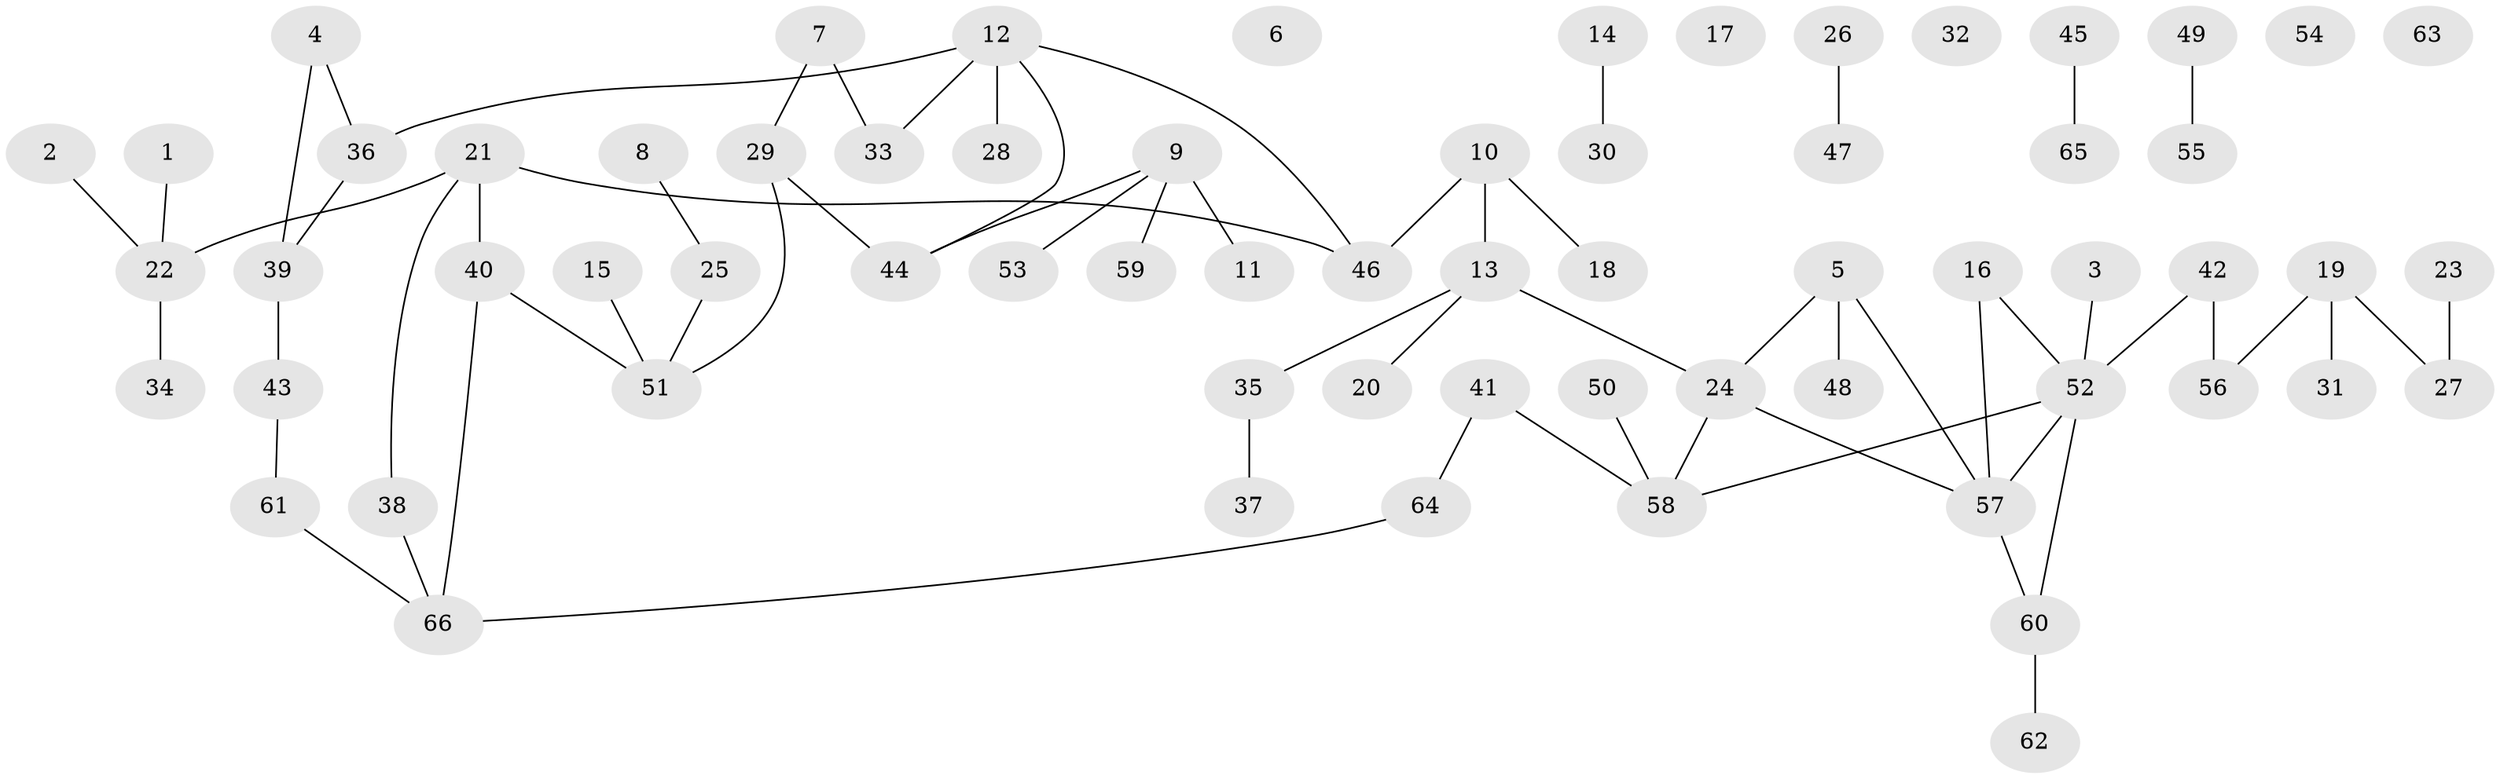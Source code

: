 // coarse degree distribution, {1: 0.2727272727272727, 5: 0.18181818181818182, 2: 0.45454545454545453, 3: 0.09090909090909091}
// Generated by graph-tools (version 1.1) at 2025/48/03/04/25 22:48:19]
// undirected, 66 vertices, 66 edges
graph export_dot {
  node [color=gray90,style=filled];
  1;
  2;
  3;
  4;
  5;
  6;
  7;
  8;
  9;
  10;
  11;
  12;
  13;
  14;
  15;
  16;
  17;
  18;
  19;
  20;
  21;
  22;
  23;
  24;
  25;
  26;
  27;
  28;
  29;
  30;
  31;
  32;
  33;
  34;
  35;
  36;
  37;
  38;
  39;
  40;
  41;
  42;
  43;
  44;
  45;
  46;
  47;
  48;
  49;
  50;
  51;
  52;
  53;
  54;
  55;
  56;
  57;
  58;
  59;
  60;
  61;
  62;
  63;
  64;
  65;
  66;
  1 -- 22;
  2 -- 22;
  3 -- 52;
  4 -- 36;
  4 -- 39;
  5 -- 24;
  5 -- 48;
  5 -- 57;
  7 -- 29;
  7 -- 33;
  8 -- 25;
  9 -- 11;
  9 -- 44;
  9 -- 53;
  9 -- 59;
  10 -- 13;
  10 -- 18;
  10 -- 46;
  12 -- 28;
  12 -- 33;
  12 -- 36;
  12 -- 44;
  12 -- 46;
  13 -- 20;
  13 -- 24;
  13 -- 35;
  14 -- 30;
  15 -- 51;
  16 -- 52;
  16 -- 57;
  19 -- 27;
  19 -- 31;
  19 -- 56;
  21 -- 22;
  21 -- 38;
  21 -- 40;
  21 -- 46;
  22 -- 34;
  23 -- 27;
  24 -- 57;
  24 -- 58;
  25 -- 51;
  26 -- 47;
  29 -- 44;
  29 -- 51;
  35 -- 37;
  36 -- 39;
  38 -- 66;
  39 -- 43;
  40 -- 51;
  40 -- 66;
  41 -- 58;
  41 -- 64;
  42 -- 52;
  42 -- 56;
  43 -- 61;
  45 -- 65;
  49 -- 55;
  50 -- 58;
  52 -- 57;
  52 -- 58;
  52 -- 60;
  57 -- 60;
  60 -- 62;
  61 -- 66;
  64 -- 66;
}
